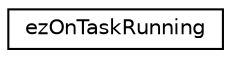 digraph "Graphical Class Hierarchy"
{
 // LATEX_PDF_SIZE
  edge [fontname="Helvetica",fontsize="10",labelfontname="Helvetica",labelfontsize="10"];
  node [fontname="Helvetica",fontsize="10",shape=record];
  rankdir="LR";
  Node0 [label="ezOnTaskRunning",height=0.2,width=0.4,color="black", fillcolor="white", style="filled",URL="$d8/d12/structez_on_task_running.htm",tooltip="Enum that describes what to do when waiting for or canceling tasks, that have already started executi..."];
}
